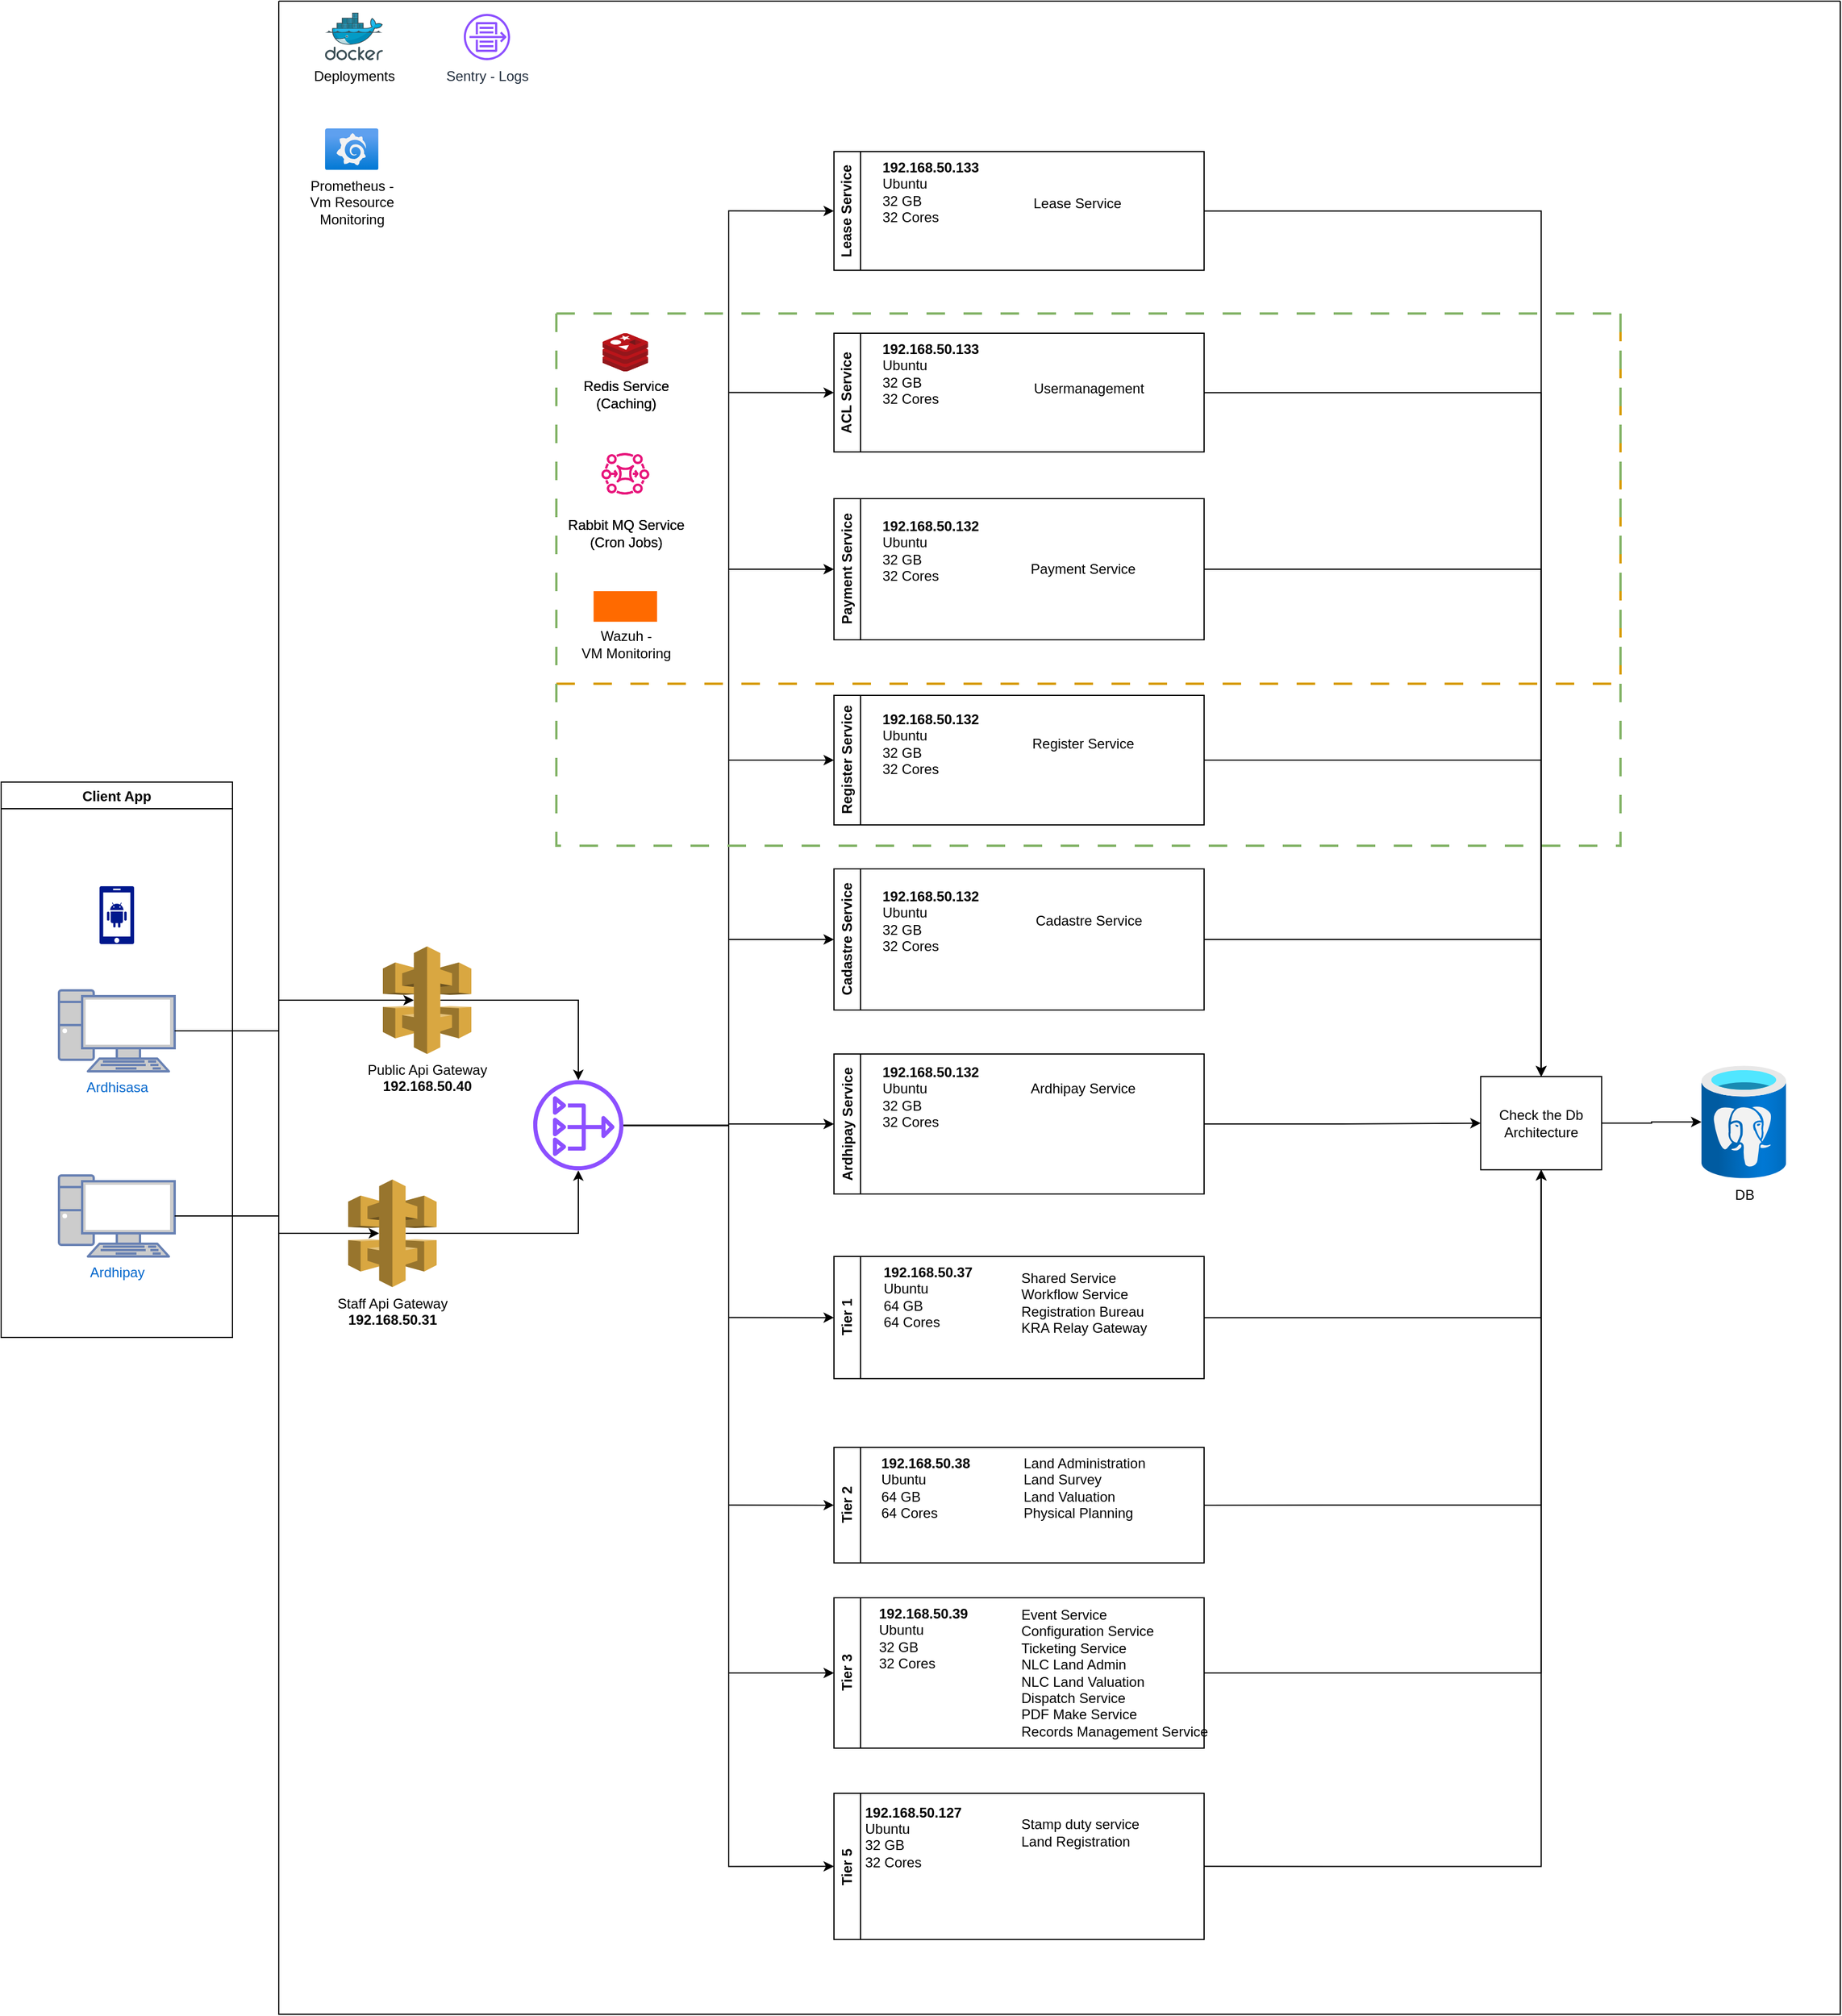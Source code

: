 <mxfile version="26.0.6">
  <diagram name="Page-1" id="X-Ikt2yS38_xHKI1-joO">
    <mxGraphModel dx="1750" dy="2157" grid="1" gridSize="10" guides="1" tooltips="1" connect="1" arrows="1" fold="1" page="1" pageScale="1" pageWidth="827" pageHeight="1169" math="0" shadow="0">
      <root>
        <mxCell id="0" />
        <mxCell id="1" parent="0" />
        <mxCell id="FhZttKuwCezYCY0k29h0-20" value="" style="swimlane;startSize=0;" parent="1" vertex="1">
          <mxGeometry x="280" y="-390" width="1350" height="1740" as="geometry" />
        </mxCell>
        <mxCell id="FhZttKuwCezYCY0k29h0-2" value="Deployments" style="image;sketch=0;aspect=fixed;html=1;points=[];align=center;fontSize=12;image=img/lib/mscae/Docker.svg;" parent="FhZttKuwCezYCY0k29h0-20" vertex="1">
          <mxGeometry x="40" y="10" width="50" height="41" as="geometry" />
        </mxCell>
        <mxCell id="CQuIktSU1pAItVcYqkuW-55" style="edgeStyle=orthogonalEdgeStyle;rounded=0;orthogonalLoop=1;jettySize=auto;html=1;exitX=0.65;exitY=0.5;exitDx=0;exitDy=0;exitPerimeter=0;" parent="FhZttKuwCezYCY0k29h0-20" source="FhZttKuwCezYCY0k29h0-26" target="CQuIktSU1pAItVcYqkuW-53" edge="1">
          <mxGeometry relative="1" as="geometry" />
        </mxCell>
        <mxCell id="FhZttKuwCezYCY0k29h0-26" value="Public Api Gateway&lt;br&gt;&lt;b&gt;192.168.50.40&lt;/b&gt;" style="outlineConnect=0;dashed=0;verticalLabelPosition=bottom;verticalAlign=top;align=center;html=1;shape=mxgraph.aws3.api_gateway;fillColor=#D9A741;gradientColor=none;" parent="FhZttKuwCezYCY0k29h0-20" vertex="1">
          <mxGeometry x="90" y="817" width="76.5" height="93" as="geometry" />
        </mxCell>
        <mxCell id="CQuIktSU1pAItVcYqkuW-56" style="edgeStyle=orthogonalEdgeStyle;rounded=0;orthogonalLoop=1;jettySize=auto;html=1;exitX=0.65;exitY=0.5;exitDx=0;exitDy=0;exitPerimeter=0;" parent="FhZttKuwCezYCY0k29h0-20" source="FhZttKuwCezYCY0k29h0-31" target="CQuIktSU1pAItVcYqkuW-53" edge="1">
          <mxGeometry relative="1" as="geometry" />
        </mxCell>
        <mxCell id="FhZttKuwCezYCY0k29h0-31" value="Staff Api Gateway&lt;br&gt;&lt;b&gt;192.168.50.31&lt;/b&gt;" style="outlineConnect=0;dashed=0;verticalLabelPosition=bottom;verticalAlign=top;align=center;html=1;shape=mxgraph.aws3.api_gateway;fillColor=#D9A741;gradientColor=none;" parent="FhZttKuwCezYCY0k29h0-20" vertex="1">
          <mxGeometry x="60" y="1018.5" width="76.5" height="93" as="geometry" />
        </mxCell>
        <mxCell id="_RFIVC-mQC5Zg40zyzjJ-19" style="edgeStyle=orthogonalEdgeStyle;rounded=0;orthogonalLoop=1;jettySize=auto;html=1;entryX=0;entryY=0.5;entryDx=0;entryDy=0;" edge="1" parent="FhZttKuwCezYCY0k29h0-20" source="CQuIktSU1pAItVcYqkuW-53" target="FhZttKuwCezYCY0k29h0-37">
          <mxGeometry relative="1" as="geometry" />
        </mxCell>
        <mxCell id="_RFIVC-mQC5Zg40zyzjJ-20" style="edgeStyle=orthogonalEdgeStyle;rounded=0;orthogonalLoop=1;jettySize=auto;html=1;entryX=0;entryY=0.5;entryDx=0;entryDy=0;" edge="1" parent="FhZttKuwCezYCY0k29h0-20" source="CQuIktSU1pAItVcYqkuW-53" target="_RFIVC-mQC5Zg40zyzjJ-3">
          <mxGeometry relative="1" as="geometry" />
        </mxCell>
        <mxCell id="_RFIVC-mQC5Zg40zyzjJ-21" style="edgeStyle=orthogonalEdgeStyle;rounded=0;orthogonalLoop=1;jettySize=auto;html=1;entryX=0;entryY=0.5;entryDx=0;entryDy=0;" edge="1" parent="FhZttKuwCezYCY0k29h0-20" source="CQuIktSU1pAItVcYqkuW-53" target="_RFIVC-mQC5Zg40zyzjJ-6">
          <mxGeometry relative="1" as="geometry" />
        </mxCell>
        <mxCell id="_RFIVC-mQC5Zg40zyzjJ-22" style="edgeStyle=orthogonalEdgeStyle;rounded=0;orthogonalLoop=1;jettySize=auto;html=1;entryX=0;entryY=0.5;entryDx=0;entryDy=0;" edge="1" parent="FhZttKuwCezYCY0k29h0-20" source="CQuIktSU1pAItVcYqkuW-53" target="_RFIVC-mQC5Zg40zyzjJ-9">
          <mxGeometry relative="1" as="geometry" />
        </mxCell>
        <mxCell id="_RFIVC-mQC5Zg40zyzjJ-23" style="edgeStyle=orthogonalEdgeStyle;rounded=0;orthogonalLoop=1;jettySize=auto;html=1;entryX=0;entryY=0.5;entryDx=0;entryDy=0;" edge="1" parent="FhZttKuwCezYCY0k29h0-20" source="CQuIktSU1pAItVcYqkuW-53" target="FhZttKuwCezYCY0k29h0-39">
          <mxGeometry relative="1" as="geometry" />
        </mxCell>
        <mxCell id="_RFIVC-mQC5Zg40zyzjJ-24" style="edgeStyle=orthogonalEdgeStyle;rounded=0;orthogonalLoop=1;jettySize=auto;html=1;entryX=0;entryY=0.5;entryDx=0;entryDy=0;" edge="1" parent="FhZttKuwCezYCY0k29h0-20" source="CQuIktSU1pAItVcYqkuW-53" target="CQuIktSU1pAItVcYqkuW-1">
          <mxGeometry relative="1" as="geometry" />
        </mxCell>
        <mxCell id="_RFIVC-mQC5Zg40zyzjJ-25" style="edgeStyle=orthogonalEdgeStyle;rounded=0;orthogonalLoop=1;jettySize=auto;html=1;entryX=0;entryY=0.5;entryDx=0;entryDy=0;" edge="1" parent="FhZttKuwCezYCY0k29h0-20" source="CQuIktSU1pAItVcYqkuW-53" target="CQuIktSU1pAItVcYqkuW-16">
          <mxGeometry relative="1" as="geometry" />
        </mxCell>
        <mxCell id="_RFIVC-mQC5Zg40zyzjJ-26" style="edgeStyle=orthogonalEdgeStyle;rounded=0;orthogonalLoop=1;jettySize=auto;html=1;entryX=0;entryY=0.5;entryDx=0;entryDy=0;" edge="1" parent="FhZttKuwCezYCY0k29h0-20" source="CQuIktSU1pAItVcYqkuW-53" target="CQuIktSU1pAItVcYqkuW-18">
          <mxGeometry relative="1" as="geometry" />
        </mxCell>
        <mxCell id="_RFIVC-mQC5Zg40zyzjJ-27" style="edgeStyle=orthogonalEdgeStyle;rounded=0;orthogonalLoop=1;jettySize=auto;html=1;entryX=0;entryY=0.5;entryDx=0;entryDy=0;" edge="1" parent="FhZttKuwCezYCY0k29h0-20" source="CQuIktSU1pAItVcYqkuW-53" target="FhZttKuwCezYCY0k29h0-29">
          <mxGeometry relative="1" as="geometry" />
        </mxCell>
        <mxCell id="_RFIVC-mQC5Zg40zyzjJ-28" style="edgeStyle=orthogonalEdgeStyle;rounded=0;orthogonalLoop=1;jettySize=auto;html=1;entryX=0;entryY=0.5;entryDx=0;entryDy=0;" edge="1" parent="FhZttKuwCezYCY0k29h0-20" source="CQuIktSU1pAItVcYqkuW-53" target="_RFIVC-mQC5Zg40zyzjJ-14">
          <mxGeometry relative="1" as="geometry" />
        </mxCell>
        <mxCell id="CQuIktSU1pAItVcYqkuW-53" value="" style="sketch=0;outlineConnect=0;fontColor=#232F3E;gradientColor=none;fillColor=#8C4FFF;strokeColor=none;dashed=0;verticalLabelPosition=bottom;verticalAlign=top;align=center;html=1;fontSize=12;fontStyle=0;aspect=fixed;pointerEvents=1;shape=mxgraph.aws4.nat_gateway;" parent="FhZttKuwCezYCY0k29h0-20" vertex="1">
          <mxGeometry x="220" y="932.57" width="78" height="78" as="geometry" />
        </mxCell>
        <mxCell id="CQuIktSU1pAItVcYqkuW-18" value="Tier 5" style="swimlane;horizontal=0;whiteSpace=wrap;html=1;" parent="FhZttKuwCezYCY0k29h0-20" vertex="1">
          <mxGeometry x="480" y="1549" width="320" height="126.37" as="geometry" />
        </mxCell>
        <mxCell id="CQuIktSU1pAItVcYqkuW-30" value="Stamp duty service&lt;br&gt;Land Registration" style="text;html=1;align=left;verticalAlign=middle;resizable=0;points=[];autosize=1;strokeColor=none;fillColor=none;" parent="CQuIktSU1pAItVcYqkuW-18" vertex="1">
          <mxGeometry x="160" y="14.396" width="130" height="40" as="geometry" />
        </mxCell>
        <mxCell id="CQuIktSU1pAItVcYqkuW-31" value="&lt;b&gt;192.168.50.127&lt;br&gt;&lt;/b&gt;Ubuntu&lt;br&gt;32 GB&lt;br&gt;32 Cores&lt;div&gt;&lt;br&gt;&lt;/div&gt;" style="text;html=1;align=left;verticalAlign=middle;resizable=0;points=[];autosize=1;strokeColor=none;fillColor=none;" parent="CQuIktSU1pAItVcYqkuW-18" vertex="1">
          <mxGeometry x="25" width="110" height="90" as="geometry" />
        </mxCell>
        <mxCell id="CQuIktSU1pAItVcYqkuW-16" value="Tier 3" style="swimlane;horizontal=0;whiteSpace=wrap;html=1;" parent="FhZttKuwCezYCY0k29h0-20" vertex="1">
          <mxGeometry x="480" y="1380" width="320" height="130" as="geometry" />
        </mxCell>
        <mxCell id="CQuIktSU1pAItVcYqkuW-29" value="&lt;b&gt;192.168.50.39&lt;br&gt;&lt;/b&gt;Ubuntu&lt;br&gt;32 GB&lt;br&gt;32 Cores" style="text;html=1;align=left;verticalAlign=middle;resizable=0;points=[];autosize=1;strokeColor=none;fillColor=none;" parent="CQuIktSU1pAItVcYqkuW-16" vertex="1">
          <mxGeometry x="37" width="100" height="70" as="geometry" />
        </mxCell>
        <mxCell id="CQuIktSU1pAItVcYqkuW-28" value="Event Service&lt;br&gt;Configuration Service&lt;br&gt;Ticketing Service&lt;br&gt;NLC Land Admin&lt;br&gt;NLC Land Valuation&lt;br&gt;Dispatch Service&lt;br&gt;PDF Make Service&lt;div&gt;Records Management Service&lt;/div&gt;" style="text;html=1;align=left;verticalAlign=middle;resizable=0;points=[];autosize=1;strokeColor=none;fillColor=none;" parent="CQuIktSU1pAItVcYqkuW-16" vertex="1">
          <mxGeometry x="160.001" y="0.002" width="180" height="130" as="geometry" />
        </mxCell>
        <mxCell id="CQuIktSU1pAItVcYqkuW-1" value="Tier 2" style="swimlane;horizontal=0;whiteSpace=wrap;html=1;" parent="FhZttKuwCezYCY0k29h0-20" vertex="1">
          <mxGeometry x="480" y="1250" width="320" height="99.89" as="geometry" />
        </mxCell>
        <mxCell id="CQuIktSU1pAItVcYqkuW-26" value="&lt;b&gt;192.168.50.38&lt;/b&gt;&lt;br style=&quot;border-color: var(--border-color);&quot;&gt;&lt;span style=&quot;border-color: var(--border-color); background-color: initial;&quot;&gt;Ubuntu&lt;/span&gt;&lt;br style=&quot;border-color: var(--border-color);&quot;&gt;&lt;span style=&quot;border-color: var(--border-color); background-color: initial;&quot;&gt;64 GB&lt;/span&gt;&lt;br style=&quot;border-color: var(--border-color);&quot;&gt;&lt;span style=&quot;border-color: var(--border-color); background-color: initial;&quot;&gt;64 Cores&lt;/span&gt;" style="text;html=1;align=left;verticalAlign=middle;resizable=0;points=[];autosize=1;strokeColor=none;fillColor=none;" parent="CQuIktSU1pAItVcYqkuW-1" vertex="1">
          <mxGeometry x="38.78" width="100" height="70" as="geometry" />
        </mxCell>
        <mxCell id="CQuIktSU1pAItVcYqkuW-27" value="Land Administration&lt;br&gt;Land Survey&lt;br&gt;Land Valuation&lt;br&gt;Physical Planning" style="text;html=1;align=left;verticalAlign=middle;resizable=0;points=[];autosize=1;strokeColor=none;fillColor=none;" parent="CQuIktSU1pAItVcYqkuW-1" vertex="1">
          <mxGeometry x="161.543" width="130" height="70" as="geometry" />
        </mxCell>
        <mxCell id="_RFIVC-mQC5Zg40zyzjJ-30" style="edgeStyle=orthogonalEdgeStyle;rounded=0;orthogonalLoop=1;jettySize=auto;html=1;entryX=0.5;entryY=1;entryDx=0;entryDy=0;" edge="1" parent="FhZttKuwCezYCY0k29h0-20" source="FhZttKuwCezYCY0k29h0-39" target="CQuIktSU1pAItVcYqkuW-45">
          <mxGeometry relative="1" as="geometry" />
        </mxCell>
        <mxCell id="FhZttKuwCezYCY0k29h0-39" value="Tier 1" style="swimlane;horizontal=0;whiteSpace=wrap;html=1;" parent="FhZttKuwCezYCY0k29h0-20" vertex="1">
          <mxGeometry x="480" y="1085" width="320" height="105.65" as="geometry" />
        </mxCell>
        <mxCell id="CQuIktSU1pAItVcYqkuW-25" value="&lt;b&gt;&lt;span style=&quot;background-color: initial;&quot;&gt;192.168.50.37&lt;/span&gt;&lt;br&gt;&lt;/b&gt;&lt;span style=&quot;background-color: initial;&quot;&gt;Ubuntu&lt;/span&gt;&lt;br&gt;&lt;span style=&quot;background-color: initial;&quot;&gt;64 GB&lt;/span&gt;&lt;br&gt;&lt;span style=&quot;background-color: initial;&quot;&gt;64 Cores&lt;/span&gt;" style="text;html=1;align=left;verticalAlign=middle;resizable=0;points=[];autosize=1;strokeColor=none;fillColor=none;" parent="FhZttKuwCezYCY0k29h0-39" vertex="1">
          <mxGeometry x="41.136" width="100" height="70" as="geometry" />
        </mxCell>
        <mxCell id="CQuIktSU1pAItVcYqkuW-24" value="Shared Service&lt;br&gt;Workflow Service&lt;br&gt;Registration Bureau&lt;div&gt;KRA Relay Gateway&lt;/div&gt;" style="text;html=1;align=left;verticalAlign=middle;resizable=0;points=[];autosize=1;strokeColor=none;fillColor=none;" parent="FhZttKuwCezYCY0k29h0-39" vertex="1">
          <mxGeometry x="160.001" y="5.002" width="130" height="70" as="geometry" />
        </mxCell>
        <mxCell id="_RFIVC-mQC5Zg40zyzjJ-31" style="edgeStyle=orthogonalEdgeStyle;rounded=0;orthogonalLoop=1;jettySize=auto;html=1;entryX=0;entryY=0.5;entryDx=0;entryDy=0;" edge="1" parent="FhZttKuwCezYCY0k29h0-20" source="_RFIVC-mQC5Zg40zyzjJ-9" target="CQuIktSU1pAItVcYqkuW-45">
          <mxGeometry relative="1" as="geometry" />
        </mxCell>
        <mxCell id="_RFIVC-mQC5Zg40zyzjJ-9" value="Ardhipay Service" style="swimlane;horizontal=0;whiteSpace=wrap;html=1;" vertex="1" parent="FhZttKuwCezYCY0k29h0-20">
          <mxGeometry x="480" y="910" width="320" height="121" as="geometry" />
        </mxCell>
        <mxCell id="_RFIVC-mQC5Zg40zyzjJ-10" value="&lt;span style=&quot;background-color: initial;&quot;&gt;&lt;b&gt;192.168.50.132&lt;/b&gt;&lt;/span&gt;&lt;br&gt;&lt;span style=&quot;background-color: initial;&quot;&gt;Ubuntu&lt;/span&gt;&lt;br&gt;&lt;span style=&quot;background-color: initial;&quot;&gt;32 GB&lt;/span&gt;&lt;br&gt;&lt;span style=&quot;background-color: initial;&quot;&gt;32 Cores&lt;/span&gt;" style="text;html=1;align=left;verticalAlign=middle;resizable=0;points=[];autosize=1;strokeColor=none;fillColor=none;" vertex="1" parent="_RFIVC-mQC5Zg40zyzjJ-9">
          <mxGeometry x="40.136" y="2" width="110" height="70" as="geometry" />
        </mxCell>
        <mxCell id="_RFIVC-mQC5Zg40zyzjJ-12" value="Ardhipay Service&lt;div&gt;&lt;br&gt;&lt;/div&gt;" style="text;html=1;align=center;verticalAlign=middle;resizable=0;points=[];autosize=1;strokeColor=none;fillColor=none;" vertex="1" parent="_RFIVC-mQC5Zg40zyzjJ-9">
          <mxGeometry x="160" y="17" width="110" height="40" as="geometry" />
        </mxCell>
        <mxCell id="_RFIVC-mQC5Zg40zyzjJ-33" style="edgeStyle=orthogonalEdgeStyle;rounded=0;orthogonalLoop=1;jettySize=auto;html=1;entryX=0.5;entryY=0;entryDx=0;entryDy=0;" edge="1" parent="FhZttKuwCezYCY0k29h0-20" source="_RFIVC-mQC5Zg40zyzjJ-6" target="CQuIktSU1pAItVcYqkuW-45">
          <mxGeometry relative="1" as="geometry" />
        </mxCell>
        <mxCell id="_RFIVC-mQC5Zg40zyzjJ-6" value="Cadastre Service" style="swimlane;horizontal=0;whiteSpace=wrap;html=1;" vertex="1" parent="FhZttKuwCezYCY0k29h0-20">
          <mxGeometry x="480" y="750" width="320" height="122" as="geometry" />
        </mxCell>
        <mxCell id="_RFIVC-mQC5Zg40zyzjJ-7" value="&lt;span style=&quot;background-color: initial;&quot;&gt;&lt;b&gt;192.168.50.132&lt;/b&gt;&lt;/span&gt;&lt;br&gt;&lt;span style=&quot;background-color: initial;&quot;&gt;Ubuntu&lt;/span&gt;&lt;br&gt;&lt;span style=&quot;background-color: initial;&quot;&gt;32 GB&lt;/span&gt;&lt;br&gt;&lt;span style=&quot;background-color: initial;&quot;&gt;32 Cores&lt;/span&gt;" style="text;html=1;align=left;verticalAlign=middle;resizable=0;points=[];autosize=1;strokeColor=none;fillColor=none;" vertex="1" parent="_RFIVC-mQC5Zg40zyzjJ-6">
          <mxGeometry x="39.996" y="10" width="110" height="70" as="geometry" />
        </mxCell>
        <mxCell id="_RFIVC-mQC5Zg40zyzjJ-13" value="&lt;span style=&quot;text-wrap-mode: wrap;&quot;&gt;Cadastre Service&lt;/span&gt;" style="text;html=1;align=center;verticalAlign=middle;resizable=0;points=[];autosize=1;strokeColor=none;fillColor=none;" vertex="1" parent="_RFIVC-mQC5Zg40zyzjJ-6">
          <mxGeometry x="160" y="30" width="120" height="30" as="geometry" />
        </mxCell>
        <mxCell id="_RFIVC-mQC5Zg40zyzjJ-34" style="edgeStyle=orthogonalEdgeStyle;rounded=0;orthogonalLoop=1;jettySize=auto;html=1;entryX=0.5;entryY=0;entryDx=0;entryDy=0;" edge="1" parent="FhZttKuwCezYCY0k29h0-20" source="_RFIVC-mQC5Zg40zyzjJ-3" target="CQuIktSU1pAItVcYqkuW-45">
          <mxGeometry relative="1" as="geometry" />
        </mxCell>
        <mxCell id="_RFIVC-mQC5Zg40zyzjJ-3" value="Register Service" style="swimlane;horizontal=0;whiteSpace=wrap;html=1;" vertex="1" parent="FhZttKuwCezYCY0k29h0-20">
          <mxGeometry x="480" y="600" width="320" height="112" as="geometry" />
        </mxCell>
        <mxCell id="_RFIVC-mQC5Zg40zyzjJ-4" value="&lt;span style=&quot;background-color: initial;&quot;&gt;&lt;b&gt;192.168.50.132&lt;/b&gt;&lt;/span&gt;&lt;br&gt;&lt;span style=&quot;background-color: initial;&quot;&gt;Ubuntu&lt;/span&gt;&lt;br&gt;&lt;span style=&quot;background-color: initial;&quot;&gt;32 GB&lt;/span&gt;&lt;br&gt;&lt;span style=&quot;background-color: initial;&quot;&gt;32 Cores&lt;/span&gt;" style="text;html=1;align=left;verticalAlign=middle;resizable=0;points=[];autosize=1;strokeColor=none;fillColor=none;" vertex="1" parent="_RFIVC-mQC5Zg40zyzjJ-3">
          <mxGeometry x="39.996" y="6.87" width="110" height="70" as="geometry" />
        </mxCell>
        <mxCell id="_RFIVC-mQC5Zg40zyzjJ-5" value="Register Service" style="text;html=1;align=center;verticalAlign=middle;resizable=0;points=[];autosize=1;strokeColor=none;fillColor=none;" vertex="1" parent="_RFIVC-mQC5Zg40zyzjJ-3">
          <mxGeometry x="159.997" y="26.872" width="110" height="30" as="geometry" />
        </mxCell>
        <mxCell id="_RFIVC-mQC5Zg40zyzjJ-35" style="edgeStyle=orthogonalEdgeStyle;rounded=0;orthogonalLoop=1;jettySize=auto;html=1;entryX=0.5;entryY=0;entryDx=0;entryDy=0;" edge="1" parent="FhZttKuwCezYCY0k29h0-20" source="FhZttKuwCezYCY0k29h0-37" target="CQuIktSU1pAItVcYqkuW-45">
          <mxGeometry relative="1" as="geometry" />
        </mxCell>
        <mxCell id="FhZttKuwCezYCY0k29h0-37" value="Payment Service" style="swimlane;horizontal=0;whiteSpace=wrap;html=1;" parent="FhZttKuwCezYCY0k29h0-20" vertex="1">
          <mxGeometry x="480" y="430" width="320" height="122" as="geometry" />
        </mxCell>
        <mxCell id="CQuIktSU1pAItVcYqkuW-23" value="&lt;span style=&quot;background-color: initial;&quot;&gt;&lt;b&gt;192.168.50.132&lt;/b&gt;&lt;/span&gt;&lt;br&gt;&lt;span style=&quot;background-color: initial;&quot;&gt;Ubuntu&lt;/span&gt;&lt;br&gt;&lt;span style=&quot;background-color: initial;&quot;&gt;32 GB&lt;/span&gt;&lt;br&gt;&lt;span style=&quot;background-color: initial;&quot;&gt;32 Cores&lt;/span&gt;" style="text;html=1;align=left;verticalAlign=middle;resizable=0;points=[];autosize=1;strokeColor=none;fillColor=none;" parent="FhZttKuwCezYCY0k29h0-37" vertex="1">
          <mxGeometry x="39.996" y="10" width="110" height="70" as="geometry" />
        </mxCell>
        <mxCell id="CQuIktSU1pAItVcYqkuW-33" value="Payment Service" style="text;html=1;align=center;verticalAlign=middle;resizable=0;points=[];autosize=1;strokeColor=none;fillColor=none;" parent="FhZttKuwCezYCY0k29h0-37" vertex="1">
          <mxGeometry x="159.997" y="46.002" width="110" height="30" as="geometry" />
        </mxCell>
        <mxCell id="FhZttKuwCezYCY0k29h0-29" value="ACL Service" style="swimlane;horizontal=0;whiteSpace=wrap;html=1;" parent="FhZttKuwCezYCY0k29h0-20" vertex="1">
          <mxGeometry x="480" y="287" width="320" height="102.67" as="geometry" />
        </mxCell>
        <mxCell id="CQuIktSU1pAItVcYqkuW-22" value="&lt;b&gt;192.168.50.133&lt;br&gt;&lt;/b&gt;Ubuntu&lt;br&gt;32 GB&lt;br&gt;32 Cores" style="text;html=1;align=left;verticalAlign=middle;resizable=0;points=[];autosize=1;strokeColor=none;fillColor=none;" parent="FhZttKuwCezYCY0k29h0-29" vertex="1">
          <mxGeometry x="39.996" width="110" height="70" as="geometry" />
        </mxCell>
        <mxCell id="CQuIktSU1pAItVcYqkuW-32" value="Usermanagement" style="text;html=1;align=center;verticalAlign=middle;resizable=0;points=[];autosize=1;strokeColor=none;fillColor=none;" parent="FhZttKuwCezYCY0k29h0-29" vertex="1">
          <mxGeometry x="159.997" y="32.996" width="120" height="30" as="geometry" />
        </mxCell>
        <mxCell id="_RFIVC-mQC5Zg40zyzjJ-36" style="edgeStyle=orthogonalEdgeStyle;rounded=0;orthogonalLoop=1;jettySize=auto;html=1;entryX=0.5;entryY=0;entryDx=0;entryDy=0;" edge="1" parent="FhZttKuwCezYCY0k29h0-20" source="_RFIVC-mQC5Zg40zyzjJ-14" target="CQuIktSU1pAItVcYqkuW-45">
          <mxGeometry relative="1" as="geometry" />
        </mxCell>
        <mxCell id="_RFIVC-mQC5Zg40zyzjJ-14" value="Lease Service" style="swimlane;horizontal=0;whiteSpace=wrap;html=1;" vertex="1" parent="FhZttKuwCezYCY0k29h0-20">
          <mxGeometry x="480" y="130" width="320" height="102.67" as="geometry" />
        </mxCell>
        <mxCell id="_RFIVC-mQC5Zg40zyzjJ-15" value="&lt;b&gt;192.168.50.133&lt;br&gt;&lt;/b&gt;Ubuntu&lt;br&gt;32 GB&lt;br&gt;32 Cores" style="text;html=1;align=left;verticalAlign=middle;resizable=0;points=[];autosize=1;strokeColor=none;fillColor=none;" vertex="1" parent="_RFIVC-mQC5Zg40zyzjJ-14">
          <mxGeometry x="39.996" width="110" height="70" as="geometry" />
        </mxCell>
        <mxCell id="_RFIVC-mQC5Zg40zyzjJ-16" value="Lease Service" style="text;html=1;align=center;verticalAlign=middle;resizable=0;points=[];autosize=1;strokeColor=none;fillColor=none;" vertex="1" parent="_RFIVC-mQC5Zg40zyzjJ-14">
          <mxGeometry x="159.997" y="29.996" width="100" height="30" as="geometry" />
        </mxCell>
        <mxCell id="CQuIktSU1pAItVcYqkuW-50" value="DB" style="image;aspect=fixed;html=1;points=[];align=center;fontSize=12;image=img/lib/azure2/databases/Azure_Database_PostgreSQL_Server.svg;" parent="FhZttKuwCezYCY0k29h0-20" vertex="1">
          <mxGeometry x="1229.998" y="919.997" width="73.18" height="97.574" as="geometry" />
        </mxCell>
        <mxCell id="CQuIktSU1pAItVcYqkuW-45" value="Check the Db Architecture" style="rounded=0;whiteSpace=wrap;html=1;" parent="FhZttKuwCezYCY0k29h0-20" vertex="1">
          <mxGeometry x="1039.157" y="929.48" width="104.543" height="80.615" as="geometry" />
        </mxCell>
        <mxCell id="CQuIktSU1pAItVcYqkuW-49" style="edgeStyle=orthogonalEdgeStyle;rounded=0;orthogonalLoop=1;jettySize=auto;html=1;exitX=1;exitY=0.5;exitDx=0;exitDy=0;entryX=0.5;entryY=1;entryDx=0;entryDy=0;" parent="FhZttKuwCezYCY0k29h0-20" source="CQuIktSU1pAItVcYqkuW-18" target="CQuIktSU1pAItVcYqkuW-45" edge="1">
          <mxGeometry relative="1" as="geometry">
            <mxPoint x="1060" y="630.22" as="targetPoint" />
          </mxGeometry>
        </mxCell>
        <mxCell id="CQuIktSU1pAItVcYqkuW-48" style="edgeStyle=orthogonalEdgeStyle;rounded=0;orthogonalLoop=1;jettySize=auto;html=1;exitX=1;exitY=0.5;exitDx=0;exitDy=0;entryX=0.5;entryY=1;entryDx=0;entryDy=0;" parent="FhZttKuwCezYCY0k29h0-20" source="CQuIktSU1pAItVcYqkuW-16" target="CQuIktSU1pAItVcYqkuW-45" edge="1">
          <mxGeometry relative="1" as="geometry">
            <mxPoint x="1060" y="630.22" as="targetPoint" />
          </mxGeometry>
        </mxCell>
        <mxCell id="CQuIktSU1pAItVcYqkuW-39" style="edgeStyle=orthogonalEdgeStyle;rounded=0;orthogonalLoop=1;jettySize=auto;html=1;entryX=0.5;entryY=0;entryDx=0;entryDy=0;" parent="FhZttKuwCezYCY0k29h0-20" source="FhZttKuwCezYCY0k29h0-29" target="CQuIktSU1pAItVcYqkuW-45" edge="1">
          <mxGeometry relative="1" as="geometry">
            <mxPoint x="1064.753" y="279.795" as="targetPoint" />
          </mxGeometry>
        </mxCell>
        <mxCell id="CQuIktSU1pAItVcYqkuW-47" style="edgeStyle=orthogonalEdgeStyle;rounded=0;orthogonalLoop=1;jettySize=auto;html=1;entryX=0.5;entryY=1;entryDx=0;entryDy=0;exitX=1;exitY=0.5;exitDx=0;exitDy=0;" parent="FhZttKuwCezYCY0k29h0-20" source="CQuIktSU1pAItVcYqkuW-1" target="CQuIktSU1pAItVcYqkuW-45" edge="1">
          <mxGeometry relative="1" as="geometry">
            <mxPoint x="786.511" y="622.41" as="sourcePoint" />
          </mxGeometry>
        </mxCell>
        <mxCell id="CQuIktSU1pAItVcYqkuW-51" style="edgeStyle=orthogonalEdgeStyle;rounded=0;orthogonalLoop=1;jettySize=auto;html=1;" parent="FhZttKuwCezYCY0k29h0-20" source="CQuIktSU1pAItVcYqkuW-45" target="CQuIktSU1pAItVcYqkuW-50" edge="1">
          <mxGeometry relative="1" as="geometry" />
        </mxCell>
        <mxCell id="_RFIVC-mQC5Zg40zyzjJ-37" value="" style="swimlane;startSize=0;fillColor=#ffe6cc;strokeColor=#d79b00;fillStyle=auto;dashed=1;dashPattern=8 8;strokeWidth=2;" vertex="1" parent="FhZttKuwCezYCY0k29h0-20">
          <mxGeometry x="240" y="270" width="920" height="320" as="geometry" />
        </mxCell>
        <mxCell id="FhZttKuwCezYCY0k29h0-1" value="" style="image;sketch=0;aspect=fixed;html=1;points=[];align=center;fontSize=12;image=img/lib/mscae/Cache_Redis_Product.svg;" parent="_RFIVC-mQC5Zg40zyzjJ-37" vertex="1">
          <mxGeometry x="39.99" y="17" width="39.29" height="33" as="geometry" />
        </mxCell>
        <mxCell id="_RFIVC-mQC5Zg40zyzjJ-38" value="Redis Service&lt;br&gt;(Caching)" style="text;html=1;align=center;verticalAlign=middle;resizable=0;points=[];autosize=1;strokeColor=none;fillColor=none;" vertex="1" parent="_RFIVC-mQC5Zg40zyzjJ-37">
          <mxGeometry x="9.64" y="50" width="100" height="40" as="geometry" />
        </mxCell>
        <mxCell id="_RFIVC-mQC5Zg40zyzjJ-42" value="" style="sketch=0;outlineConnect=0;fontColor=#232F3E;gradientColor=none;fillColor=#E7157B;strokeColor=none;dashed=0;verticalLabelPosition=bottom;verticalAlign=top;align=center;html=1;fontSize=12;fontStyle=0;aspect=fixed;pointerEvents=1;shape=mxgraph.aws4.mq_broker;" vertex="1" parent="_RFIVC-mQC5Zg40zyzjJ-37">
          <mxGeometry x="39.01" y="120" width="41.26" height="36.5" as="geometry" />
        </mxCell>
        <mxCell id="_RFIVC-mQC5Zg40zyzjJ-43" value="Rabbit MQ Service&lt;br&gt;(Cron Jobs)" style="text;html=1;align=center;verticalAlign=middle;resizable=0;points=[];autosize=1;strokeColor=none;fillColor=none;" vertex="1" parent="_RFIVC-mQC5Zg40zyzjJ-37">
          <mxGeometry x="-0.36" y="170" width="120" height="40" as="geometry" />
        </mxCell>
        <mxCell id="_RFIVC-mQC5Zg40zyzjJ-44" value="Prometheus -&lt;br&gt;Vm Resource&lt;br&gt;Monitoring" style="image;aspect=fixed;html=1;points=[];align=center;fontSize=12;image=img/lib/azure2/other/Grafana.svg;" vertex="1" parent="FhZttKuwCezYCY0k29h0-20">
          <mxGeometry x="40" y="110" width="46.23" height="35.9" as="geometry" />
        </mxCell>
        <mxCell id="_RFIVC-mQC5Zg40zyzjJ-45" value="Sentry - Logs" style="sketch=0;outlineConnect=0;fontColor=#232F3E;gradientColor=none;fillColor=#8C4FFF;strokeColor=none;dashed=0;verticalLabelPosition=bottom;verticalAlign=top;align=center;html=1;fontSize=12;fontStyle=0;aspect=fixed;pointerEvents=1;shape=mxgraph.aws4.flow_logs;" vertex="1" parent="FhZttKuwCezYCY0k29h0-20">
          <mxGeometry x="160" y="11" width="40" height="40" as="geometry" />
        </mxCell>
        <mxCell id="_RFIVC-mQC5Zg40zyzjJ-46" value="" style="swimlane;startSize=0;fillColor=#d5e8d4;strokeColor=#82b366;fillStyle=auto;dashed=1;dashPattern=8 8;strokeWidth=2;" vertex="1" parent="FhZttKuwCezYCY0k29h0-20">
          <mxGeometry x="240" y="270" width="920" height="460" as="geometry" />
        </mxCell>
        <mxCell id="_RFIVC-mQC5Zg40zyzjJ-47" value="" style="image;sketch=0;aspect=fixed;html=1;points=[];align=center;fontSize=12;image=img/lib/mscae/Cache_Redis_Product.svg;" vertex="1" parent="_RFIVC-mQC5Zg40zyzjJ-46">
          <mxGeometry x="39.99" y="17" width="39.29" height="33" as="geometry" />
        </mxCell>
        <mxCell id="_RFIVC-mQC5Zg40zyzjJ-48" value="Redis Service&lt;br&gt;(Caching)" style="text;html=1;align=center;verticalAlign=middle;resizable=0;points=[];autosize=1;strokeColor=none;fillColor=none;" vertex="1" parent="_RFIVC-mQC5Zg40zyzjJ-46">
          <mxGeometry x="9.64" y="50" width="100" height="40" as="geometry" />
        </mxCell>
        <mxCell id="_RFIVC-mQC5Zg40zyzjJ-49" value="" style="sketch=0;outlineConnect=0;fontColor=#232F3E;gradientColor=none;fillColor=#E7157B;strokeColor=none;dashed=0;verticalLabelPosition=bottom;verticalAlign=top;align=center;html=1;fontSize=12;fontStyle=0;aspect=fixed;pointerEvents=1;shape=mxgraph.aws4.mq_broker;" vertex="1" parent="_RFIVC-mQC5Zg40zyzjJ-46">
          <mxGeometry x="39.01" y="120" width="41.26" height="36.5" as="geometry" />
        </mxCell>
        <mxCell id="_RFIVC-mQC5Zg40zyzjJ-50" value="Rabbit MQ Service&lt;br&gt;(Cron Jobs)" style="text;html=1;align=center;verticalAlign=middle;resizable=0;points=[];autosize=1;strokeColor=none;fillColor=none;" vertex="1" parent="_RFIVC-mQC5Zg40zyzjJ-46">
          <mxGeometry x="-0.36" y="170" width="120" height="40" as="geometry" />
        </mxCell>
        <mxCell id="_RFIVC-mQC5Zg40zyzjJ-51" value="" style="points=[];aspect=fixed;html=1;align=center;shadow=0;dashed=0;fillColor=#FF6A00;strokeColor=none;shape=mxgraph.alibaba_cloud.arms_application_real-time_monitoring_service;" vertex="1" parent="_RFIVC-mQC5Zg40zyzjJ-46">
          <mxGeometry x="32.19" y="240" width="54.9" height="26.4" as="geometry" />
        </mxCell>
        <mxCell id="_RFIVC-mQC5Zg40zyzjJ-52" value="Wazuh -&lt;br&gt;VM Monitoring" style="text;html=1;align=center;verticalAlign=middle;resizable=0;points=[];autosize=1;strokeColor=none;fillColor=none;" vertex="1" parent="_RFIVC-mQC5Zg40zyzjJ-46">
          <mxGeometry x="9.64" y="266.4" width="100" height="40" as="geometry" />
        </mxCell>
        <mxCell id="FhZttKuwCezYCY0k29h0-25" value="Client App" style="swimlane;" parent="1" vertex="1">
          <mxGeometry x="40" y="285" width="200" height="480" as="geometry" />
        </mxCell>
        <mxCell id="FhZttKuwCezYCY0k29h0-10" value="Ardhisasa" style="fontColor=#0066CC;verticalAlign=top;verticalLabelPosition=bottom;labelPosition=center;align=center;html=1;outlineConnect=0;fillColor=#CCCCCC;strokeColor=#6881B3;gradientColor=none;gradientDirection=north;strokeWidth=2;shape=mxgraph.networks.pc;" parent="FhZttKuwCezYCY0k29h0-25" vertex="1">
          <mxGeometry x="50" y="180" width="100" height="70" as="geometry" />
        </mxCell>
        <mxCell id="FhZttKuwCezYCY0k29h0-30" value="Ardhipay" style="fontColor=#0066CC;verticalAlign=top;verticalLabelPosition=bottom;labelPosition=center;align=center;html=1;outlineConnect=0;fillColor=#CCCCCC;strokeColor=#6881B3;gradientColor=none;gradientDirection=north;strokeWidth=2;shape=mxgraph.networks.pc;" parent="FhZttKuwCezYCY0k29h0-25" vertex="1">
          <mxGeometry x="50" y="340" width="100" height="70" as="geometry" />
        </mxCell>
        <mxCell id="CQuIktSU1pAItVcYqkuW-65" value="" style="sketch=0;aspect=fixed;pointerEvents=1;shadow=0;dashed=0;html=1;strokeColor=none;labelPosition=center;verticalLabelPosition=bottom;verticalAlign=top;align=center;fillColor=#00188D;shape=mxgraph.mscae.enterprise.android_phone" parent="FhZttKuwCezYCY0k29h0-25" vertex="1">
          <mxGeometry x="85" y="90" width="30" height="50" as="geometry" />
        </mxCell>
        <mxCell id="FhZttKuwCezYCY0k29h0-33" style="edgeStyle=orthogonalEdgeStyle;rounded=0;orthogonalLoop=1;jettySize=auto;html=1;entryX=0.35;entryY=0.5;entryDx=0;entryDy=0;entryPerimeter=0;" parent="1" source="FhZttKuwCezYCY0k29h0-10" target="FhZttKuwCezYCY0k29h0-26" edge="1">
          <mxGeometry relative="1" as="geometry" />
        </mxCell>
        <mxCell id="FhZttKuwCezYCY0k29h0-34" style="edgeStyle=orthogonalEdgeStyle;rounded=0;orthogonalLoop=1;jettySize=auto;html=1;entryX=0.35;entryY=0.5;entryDx=0;entryDy=0;entryPerimeter=0;" parent="1" source="FhZttKuwCezYCY0k29h0-30" target="FhZttKuwCezYCY0k29h0-31" edge="1">
          <mxGeometry relative="1" as="geometry">
            <Array as="points">
              <mxPoint x="280" y="660" />
              <mxPoint x="280" y="675" />
            </Array>
          </mxGeometry>
        </mxCell>
      </root>
    </mxGraphModel>
  </diagram>
</mxfile>
